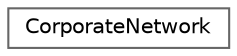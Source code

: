 digraph "Иерархия классов. Графический вид."
{
 // INTERACTIVE_SVG=YES
 // LATEX_PDF_SIZE
  bgcolor="transparent";
  edge [fontname=Helvetica,fontsize=10,labelfontname=Helvetica,labelfontsize=10];
  node [fontname=Helvetica,fontsize=10,shape=box,height=0.2,width=0.4];
  rankdir="LR";
  Node0 [id="Node000000",label="CorporateNetwork",height=0.2,width=0.4,color="grey40", fillcolor="white", style="filled",URL="$class_corporate_network.html",tooltip="Класс, представляющий корпоративную сеть компании."];
}

